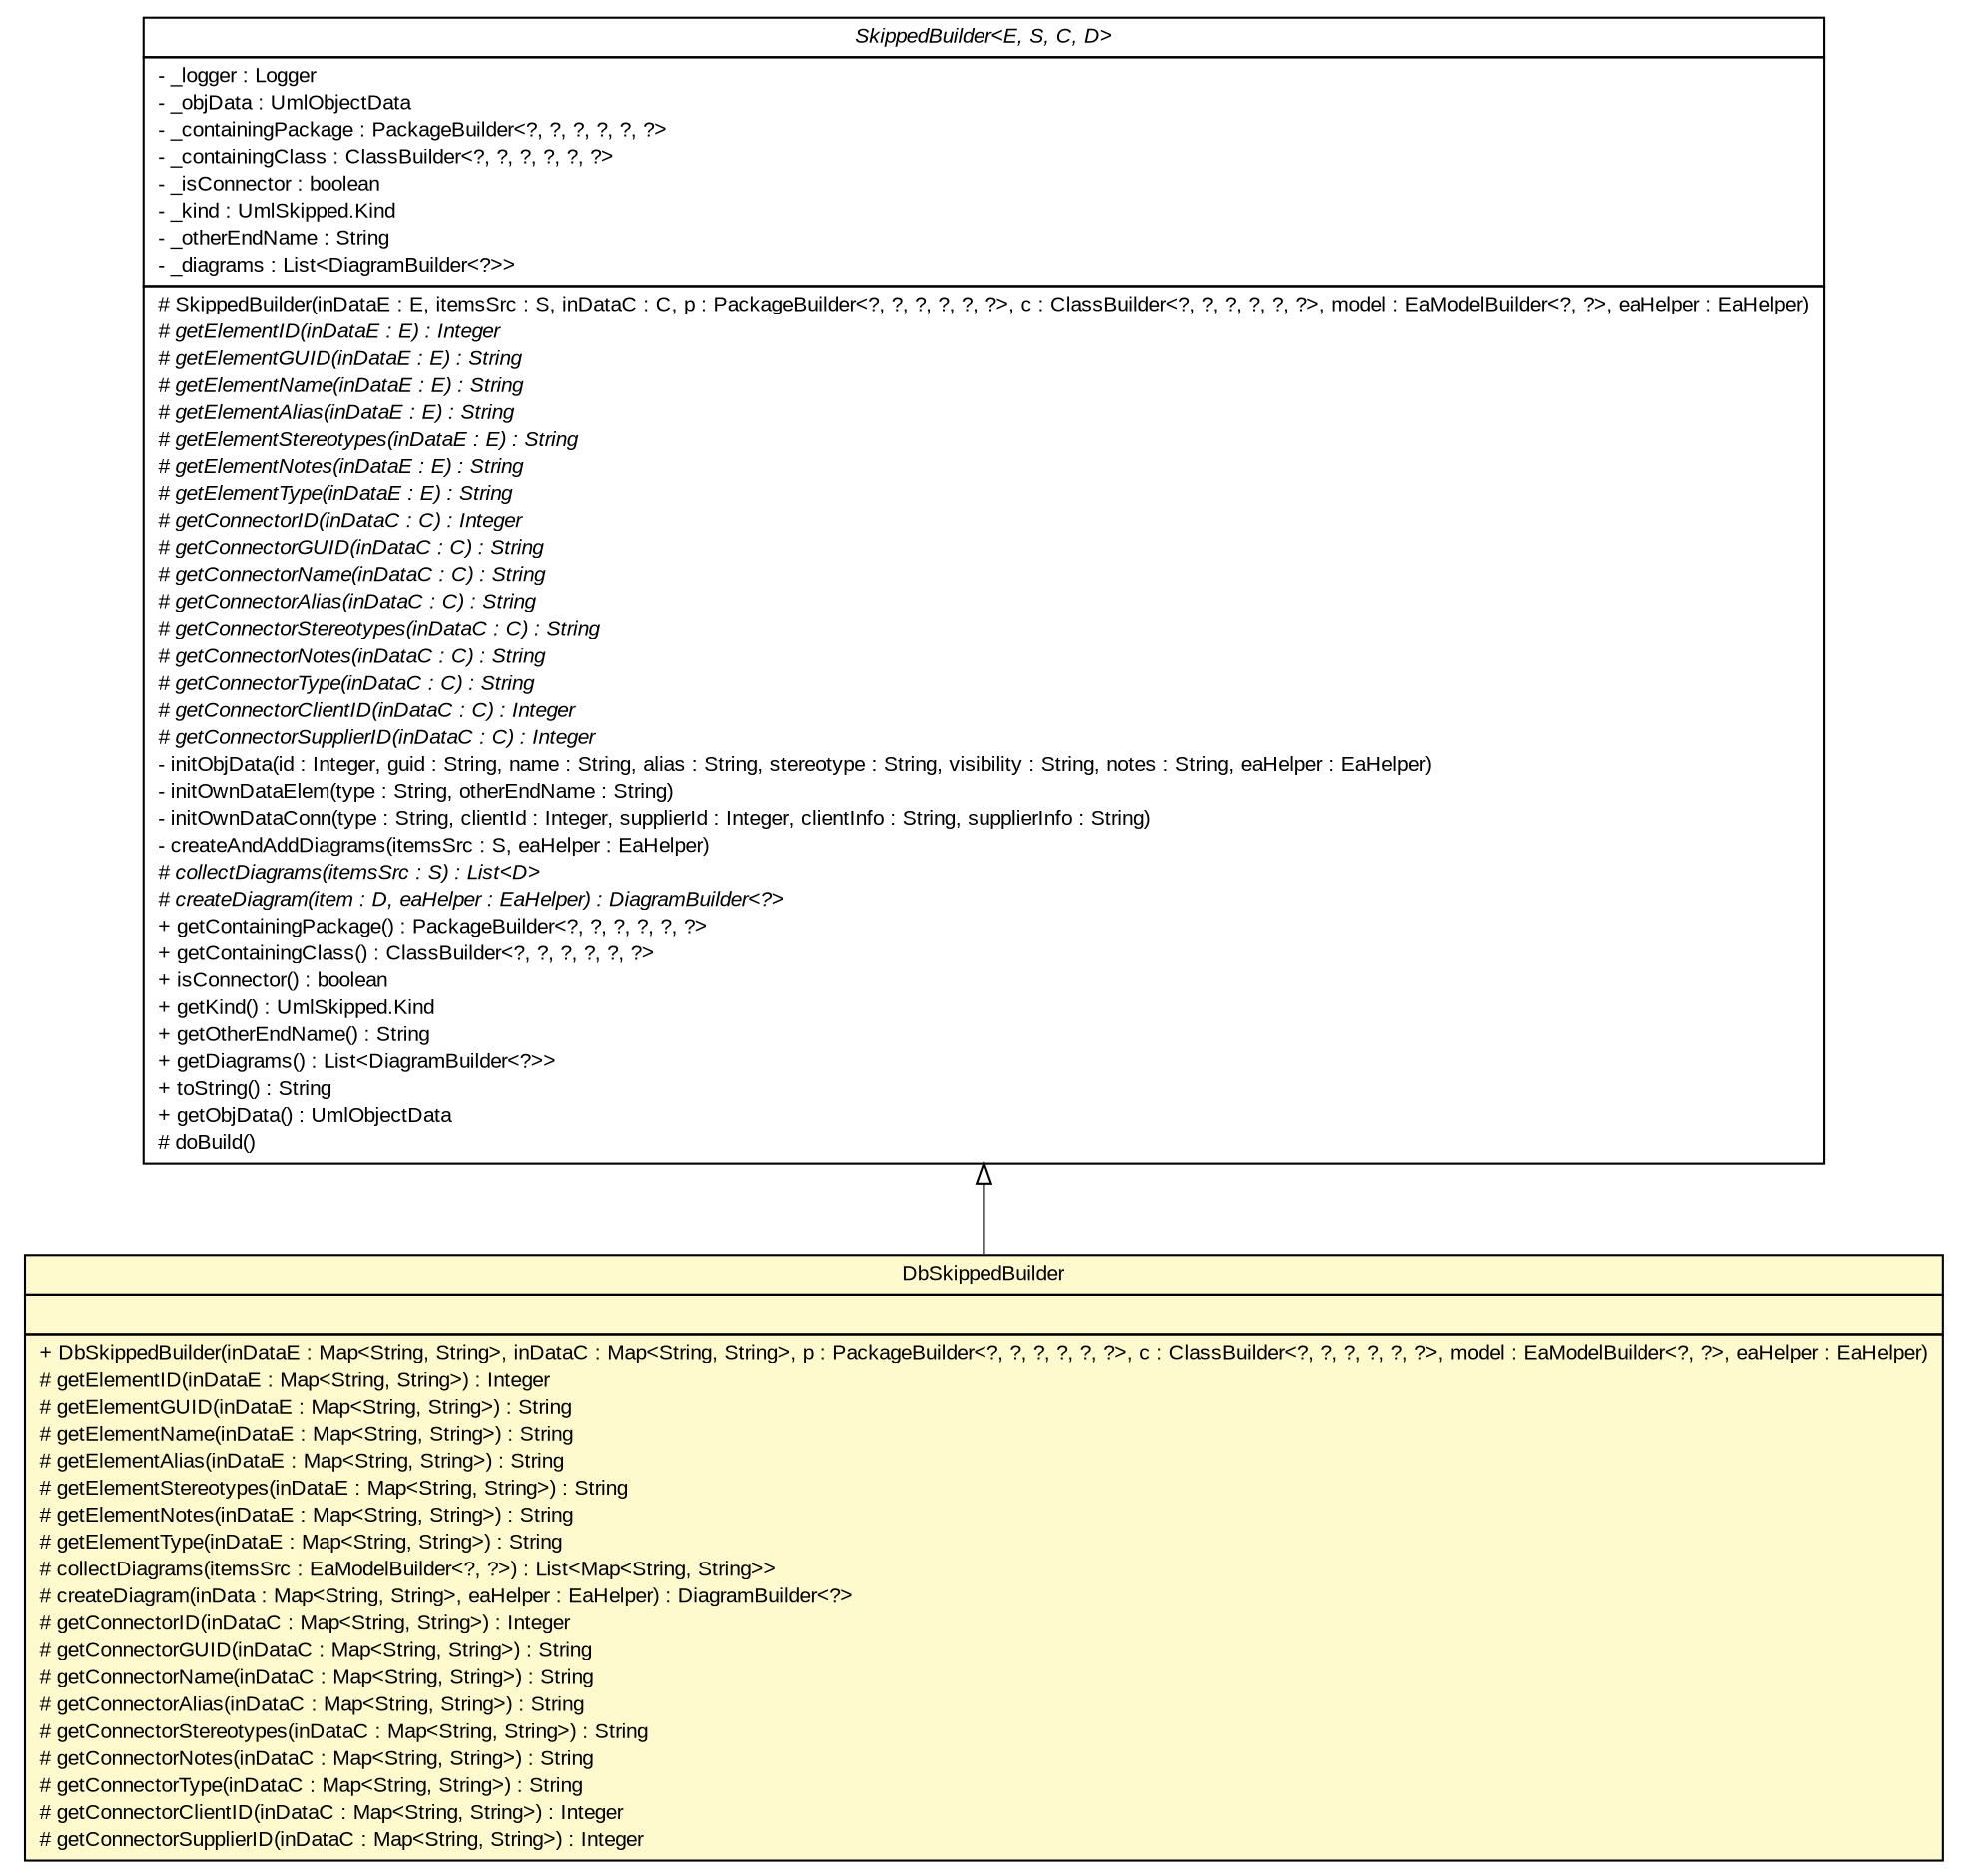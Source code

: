 #!/usr/local/bin/dot
#
# Class diagram 
# Generated by UMLGraph version R5_6_6-6-g3bdff0 (http://www.umlgraph.org/)
#

digraph G {
	edge [fontname="arial",fontsize=10,labelfontname="arial",labelfontsize=10];
	node [fontname="arial",fontsize=10,shape=plaintext];
	nodesep=0.25;
	ranksep=0.5;
	// org.tanjakostic.jcleancim.builder.ea.SkippedBuilder<E, S, C, D>
	c93971 [label=<<table title="org.tanjakostic.jcleancim.builder.ea.SkippedBuilder" border="0" cellborder="1" cellspacing="0" cellpadding="2" port="p" href="../SkippedBuilder.html">
		<tr><td><table border="0" cellspacing="0" cellpadding="1">
<tr><td align="center" balign="center"><font face="Arial Italic"> SkippedBuilder&lt;E, S, C, D&gt; </font></td></tr>
		</table></td></tr>
		<tr><td><table border="0" cellspacing="0" cellpadding="1">
<tr><td align="left" balign="left"> - _logger : Logger </td></tr>
<tr><td align="left" balign="left"> - _objData : UmlObjectData </td></tr>
<tr><td align="left" balign="left"> - _containingPackage : PackageBuilder&lt;?, ?, ?, ?, ?, ?&gt; </td></tr>
<tr><td align="left" balign="left"> - _containingClass : ClassBuilder&lt;?, ?, ?, ?, ?, ?&gt; </td></tr>
<tr><td align="left" balign="left"> - _isConnector : boolean </td></tr>
<tr><td align="left" balign="left"> - _kind : UmlSkipped.Kind </td></tr>
<tr><td align="left" balign="left"> - _otherEndName : String </td></tr>
<tr><td align="left" balign="left"> - _diagrams : List&lt;DiagramBuilder&lt;?&gt;&gt; </td></tr>
		</table></td></tr>
		<tr><td><table border="0" cellspacing="0" cellpadding="1">
<tr><td align="left" balign="left"> # SkippedBuilder(inDataE : E, itemsSrc : S, inDataC : C, p : PackageBuilder&lt;?, ?, ?, ?, ?, ?&gt;, c : ClassBuilder&lt;?, ?, ?, ?, ?, ?&gt;, model : EaModelBuilder&lt;?, ?&gt;, eaHelper : EaHelper) </td></tr>
<tr><td align="left" balign="left"><font face="Arial Italic" point-size="10.0"> # getElementID(inDataE : E) : Integer </font></td></tr>
<tr><td align="left" balign="left"><font face="Arial Italic" point-size="10.0"> # getElementGUID(inDataE : E) : String </font></td></tr>
<tr><td align="left" balign="left"><font face="Arial Italic" point-size="10.0"> # getElementName(inDataE : E) : String </font></td></tr>
<tr><td align="left" balign="left"><font face="Arial Italic" point-size="10.0"> # getElementAlias(inDataE : E) : String </font></td></tr>
<tr><td align="left" balign="left"><font face="Arial Italic" point-size="10.0"> # getElementStereotypes(inDataE : E) : String </font></td></tr>
<tr><td align="left" balign="left"><font face="Arial Italic" point-size="10.0"> # getElementNotes(inDataE : E) : String </font></td></tr>
<tr><td align="left" balign="left"><font face="Arial Italic" point-size="10.0"> # getElementType(inDataE : E) : String </font></td></tr>
<tr><td align="left" balign="left"><font face="Arial Italic" point-size="10.0"> # getConnectorID(inDataC : C) : Integer </font></td></tr>
<tr><td align="left" balign="left"><font face="Arial Italic" point-size="10.0"> # getConnectorGUID(inDataC : C) : String </font></td></tr>
<tr><td align="left" balign="left"><font face="Arial Italic" point-size="10.0"> # getConnectorName(inDataC : C) : String </font></td></tr>
<tr><td align="left" balign="left"><font face="Arial Italic" point-size="10.0"> # getConnectorAlias(inDataC : C) : String </font></td></tr>
<tr><td align="left" balign="left"><font face="Arial Italic" point-size="10.0"> # getConnectorStereotypes(inDataC : C) : String </font></td></tr>
<tr><td align="left" balign="left"><font face="Arial Italic" point-size="10.0"> # getConnectorNotes(inDataC : C) : String </font></td></tr>
<tr><td align="left" balign="left"><font face="Arial Italic" point-size="10.0"> # getConnectorType(inDataC : C) : String </font></td></tr>
<tr><td align="left" balign="left"><font face="Arial Italic" point-size="10.0"> # getConnectorClientID(inDataC : C) : Integer </font></td></tr>
<tr><td align="left" balign="left"><font face="Arial Italic" point-size="10.0"> # getConnectorSupplierID(inDataC : C) : Integer </font></td></tr>
<tr><td align="left" balign="left"> - initObjData(id : Integer, guid : String, name : String, alias : String, stereotype : String, visibility : String, notes : String, eaHelper : EaHelper) </td></tr>
<tr><td align="left" balign="left"> - initOwnDataElem(type : String, otherEndName : String) </td></tr>
<tr><td align="left" balign="left"> - initOwnDataConn(type : String, clientId : Integer, supplierId : Integer, clientInfo : String, supplierInfo : String) </td></tr>
<tr><td align="left" balign="left"> - createAndAddDiagrams(itemsSrc : S, eaHelper : EaHelper) </td></tr>
<tr><td align="left" balign="left"><font face="Arial Italic" point-size="10.0"> # collectDiagrams(itemsSrc : S) : List&lt;D&gt; </font></td></tr>
<tr><td align="left" balign="left"><font face="Arial Italic" point-size="10.0"> # createDiagram(item : D, eaHelper : EaHelper) : DiagramBuilder&lt;?&gt; </font></td></tr>
<tr><td align="left" balign="left"> + getContainingPackage() : PackageBuilder&lt;?, ?, ?, ?, ?, ?&gt; </td></tr>
<tr><td align="left" balign="left"> + getContainingClass() : ClassBuilder&lt;?, ?, ?, ?, ?, ?&gt; </td></tr>
<tr><td align="left" balign="left"> + isConnector() : boolean </td></tr>
<tr><td align="left" balign="left"> + getKind() : UmlSkipped.Kind </td></tr>
<tr><td align="left" balign="left"> + getOtherEndName() : String </td></tr>
<tr><td align="left" balign="left"> + getDiagrams() : List&lt;DiagramBuilder&lt;?&gt;&gt; </td></tr>
<tr><td align="left" balign="left"> + toString() : String </td></tr>
<tr><td align="left" balign="left"> + getObjData() : UmlObjectData </td></tr>
<tr><td align="left" balign="left"> # doBuild() </td></tr>
		</table></td></tr>
		</table>>, URL="../SkippedBuilder.html", fontname="arial", fontcolor="black", fontsize=10.0];
	// org.tanjakostic.jcleancim.builder.ea.db.DbSkippedBuilder
	c93990 [label=<<table title="org.tanjakostic.jcleancim.builder.ea.db.DbSkippedBuilder" border="0" cellborder="1" cellspacing="0" cellpadding="2" port="p" bgcolor="lemonChiffon" href="./DbSkippedBuilder.html">
		<tr><td><table border="0" cellspacing="0" cellpadding="1">
<tr><td align="center" balign="center"> DbSkippedBuilder </td></tr>
		</table></td></tr>
		<tr><td><table border="0" cellspacing="0" cellpadding="1">
<tr><td align="left" balign="left">  </td></tr>
		</table></td></tr>
		<tr><td><table border="0" cellspacing="0" cellpadding="1">
<tr><td align="left" balign="left"> + DbSkippedBuilder(inDataE : Map&lt;String, String&gt;, inDataC : Map&lt;String, String&gt;, p : PackageBuilder&lt;?, ?, ?, ?, ?, ?&gt;, c : ClassBuilder&lt;?, ?, ?, ?, ?, ?&gt;, model : EaModelBuilder&lt;?, ?&gt;, eaHelper : EaHelper) </td></tr>
<tr><td align="left" balign="left"> # getElementID(inDataE : Map&lt;String, String&gt;) : Integer </td></tr>
<tr><td align="left" balign="left"> # getElementGUID(inDataE : Map&lt;String, String&gt;) : String </td></tr>
<tr><td align="left" balign="left"> # getElementName(inDataE : Map&lt;String, String&gt;) : String </td></tr>
<tr><td align="left" balign="left"> # getElementAlias(inDataE : Map&lt;String, String&gt;) : String </td></tr>
<tr><td align="left" balign="left"> # getElementStereotypes(inDataE : Map&lt;String, String&gt;) : String </td></tr>
<tr><td align="left" balign="left"> # getElementNotes(inDataE : Map&lt;String, String&gt;) : String </td></tr>
<tr><td align="left" balign="left"> # getElementType(inDataE : Map&lt;String, String&gt;) : String </td></tr>
<tr><td align="left" balign="left"> # collectDiagrams(itemsSrc : EaModelBuilder&lt;?, ?&gt;) : List&lt;Map&lt;String, String&gt;&gt; </td></tr>
<tr><td align="left" balign="left"> # createDiagram(inData : Map&lt;String, String&gt;, eaHelper : EaHelper) : DiagramBuilder&lt;?&gt; </td></tr>
<tr><td align="left" balign="left"> # getConnectorID(inDataC : Map&lt;String, String&gt;) : Integer </td></tr>
<tr><td align="left" balign="left"> # getConnectorGUID(inDataC : Map&lt;String, String&gt;) : String </td></tr>
<tr><td align="left" balign="left"> # getConnectorName(inDataC : Map&lt;String, String&gt;) : String </td></tr>
<tr><td align="left" balign="left"> # getConnectorAlias(inDataC : Map&lt;String, String&gt;) : String </td></tr>
<tr><td align="left" balign="left"> # getConnectorStereotypes(inDataC : Map&lt;String, String&gt;) : String </td></tr>
<tr><td align="left" balign="left"> # getConnectorNotes(inDataC : Map&lt;String, String&gt;) : String </td></tr>
<tr><td align="left" balign="left"> # getConnectorType(inDataC : Map&lt;String, String&gt;) : String </td></tr>
<tr><td align="left" balign="left"> # getConnectorClientID(inDataC : Map&lt;String, String&gt;) : Integer </td></tr>
<tr><td align="left" balign="left"> # getConnectorSupplierID(inDataC : Map&lt;String, String&gt;) : Integer </td></tr>
		</table></td></tr>
		</table>>, URL="./DbSkippedBuilder.html", fontname="arial", fontcolor="black", fontsize=10.0];
	//org.tanjakostic.jcleancim.builder.ea.db.DbSkippedBuilder extends org.tanjakostic.jcleancim.builder.ea.SkippedBuilder<java.util.Map<java.lang.String, java.lang.String>, org.tanjakostic.jcleancim.builder.ea.EaModelBuilder<?, ?>, java.util.Map<java.lang.String, java.lang.String>, java.util.Map<java.lang.String, java.lang.String>>
	c93971:p -> c93990:p [dir=back,arrowtail=empty];
}

